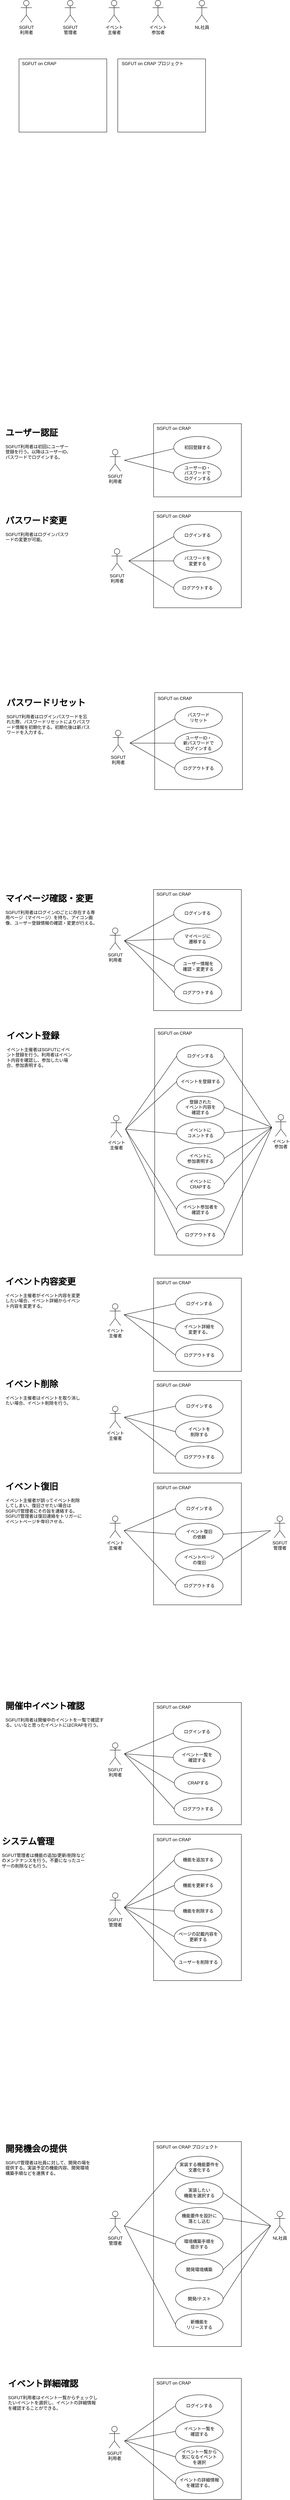 <mxfile version="16.2.2" type="github">
  <diagram id="v2qQB46jnsBQJeu8lHIV" name="Page-1">
    <mxGraphModel dx="2142" dy="3140" grid="0" gridSize="10" guides="1" tooltips="1" connect="1" arrows="1" fold="1" page="1" pageScale="1" pageWidth="827" pageHeight="1169" math="0" shadow="0">
      <root>
        <mxCell id="0" />
        <mxCell id="1" parent="0" />
        <mxCell id="WeLaR92I-kGNufDvTVf9-1" value="イベント&lt;br&gt;主催者" style="shape=umlActor;verticalLabelPosition=bottom;verticalAlign=top;html=1;outlineConnect=0;fontStyle=0" parent="1" vertex="1">
          <mxGeometry x="-517" y="755.5" width="30" height="60" as="geometry" />
        </mxCell>
        <mxCell id="WeLaR92I-kGNufDvTVf9-4" value="" style="rounded=0;whiteSpace=wrap;html=1;" parent="1" vertex="1">
          <mxGeometry x="-397" y="518" width="240" height="619" as="geometry" />
        </mxCell>
        <mxCell id="WeLaR92I-kGNufDvTVf9-5" value="SGFUT on CRAP" style="text;html=1;strokeColor=none;fillColor=none;align=center;verticalAlign=middle;whiteSpace=wrap;rounded=0;" parent="1" vertex="1">
          <mxGeometry x="-397" y="518" width="110" height="25" as="geometry" />
        </mxCell>
        <mxCell id="WeLaR92I-kGNufDvTVf9-8" value="ログインする" style="ellipse;whiteSpace=wrap;html=1;" parent="1" vertex="1">
          <mxGeometry x="-337" y="563" width="130" height="60" as="geometry" />
        </mxCell>
        <mxCell id="WeLaR92I-kGNufDvTVf9-9" value="イベントを登録する" style="ellipse;whiteSpace=wrap;html=1;" parent="1" vertex="1">
          <mxGeometry x="-337" y="633" width="130" height="60" as="geometry" />
        </mxCell>
        <mxCell id="WeLaR92I-kGNufDvTVf9-10" value="登録された&lt;br&gt;イベント内容を&lt;br&gt;確認する" style="ellipse;whiteSpace=wrap;html=1;" parent="1" vertex="1">
          <mxGeometry x="-337" y="703" width="130" height="60" as="geometry" />
        </mxCell>
        <mxCell id="WeLaR92I-kGNufDvTVf9-11" value="イベントに&lt;br&gt;コメントする" style="ellipse;whiteSpace=wrap;html=1;" parent="1" vertex="1">
          <mxGeometry x="-337" y="773" width="130" height="60" as="geometry" />
        </mxCell>
        <mxCell id="WeLaR92I-kGNufDvTVf9-12" value="イベントに&lt;br&gt;参加表明する" style="ellipse;whiteSpace=wrap;html=1;" parent="1" vertex="1">
          <mxGeometry x="-337" y="843" width="130" height="60" as="geometry" />
        </mxCell>
        <mxCell id="WeLaR92I-kGNufDvTVf9-13" value="イベントに&lt;br&gt;CRAPする" style="ellipse;whiteSpace=wrap;html=1;" parent="1" vertex="1">
          <mxGeometry x="-337" y="913" width="130" height="60" as="geometry" />
        </mxCell>
        <mxCell id="WeLaR92I-kGNufDvTVf9-16" value="" style="endArrow=none;html=1;rounded=0;entryX=0;entryY=0.5;entryDx=0;entryDy=0;" parent="1" target="WeLaR92I-kGNufDvTVf9-8" edge="1">
          <mxGeometry width="50" height="50" relative="1" as="geometry">
            <mxPoint x="-477" y="793" as="sourcePoint" />
            <mxPoint x="-326.22" y="606.3" as="targetPoint" />
          </mxGeometry>
        </mxCell>
        <mxCell id="WeLaR92I-kGNufDvTVf9-17" value="" style="endArrow=none;html=1;rounded=0;entryX=0;entryY=0.5;entryDx=0;entryDy=0;" parent="1" target="WeLaR92I-kGNufDvTVf9-9" edge="1">
          <mxGeometry width="50" height="50" relative="1" as="geometry">
            <mxPoint x="-477" y="793" as="sourcePoint" />
            <mxPoint x="-327.0" y="673" as="targetPoint" />
          </mxGeometry>
        </mxCell>
        <mxCell id="WeLaR92I-kGNufDvTVf9-18" value="" style="endArrow=none;html=1;rounded=0;entryX=1;entryY=0.5;entryDx=0;entryDy=0;" parent="1" target="WeLaR92I-kGNufDvTVf9-10" edge="1">
          <mxGeometry width="50" height="50" relative="1" as="geometry">
            <mxPoint x="-77" y="788" as="sourcePoint" />
            <mxPoint x="-327.0" y="743" as="targetPoint" />
          </mxGeometry>
        </mxCell>
        <mxCell id="WeLaR92I-kGNufDvTVf9-19" value="" style="endArrow=none;html=1;rounded=0;entryX=0.006;entryY=0.559;entryDx=0;entryDy=0;entryPerimeter=0;" parent="1" target="WeLaR92I-kGNufDvTVf9-11" edge="1">
          <mxGeometry width="50" height="50" relative="1" as="geometry">
            <mxPoint x="-477" y="793" as="sourcePoint" />
            <mxPoint x="-327.26" y="816.72" as="targetPoint" />
          </mxGeometry>
        </mxCell>
        <mxCell id="WeLaR92I-kGNufDvTVf9-23" value="SGFUT&lt;br&gt;管理者" style="shape=umlActor;verticalLabelPosition=bottom;verticalAlign=top;html=1;outlineConnect=0;fontStyle=0" parent="1" vertex="1">
          <mxGeometry x="-520" y="2880" width="30" height="60" as="geometry" />
        </mxCell>
        <mxCell id="WeLaR92I-kGNufDvTVf9-24" value="" style="rounded=0;whiteSpace=wrap;html=1;" parent="1" vertex="1">
          <mxGeometry x="-400" y="2720" width="240" height="400" as="geometry" />
        </mxCell>
        <mxCell id="WeLaR92I-kGNufDvTVf9-25" value="SGFUT on CRAP" style="text;html=1;strokeColor=none;fillColor=none;align=center;verticalAlign=middle;whiteSpace=wrap;rounded=0;" parent="1" vertex="1">
          <mxGeometry x="-400" y="2720" width="110" height="30" as="geometry" />
        </mxCell>
        <mxCell id="WeLaR92I-kGNufDvTVf9-26" value="機能を追加する" style="ellipse;whiteSpace=wrap;html=1;" parent="1" vertex="1">
          <mxGeometry x="-343.5" y="2760" width="130" height="60" as="geometry" />
        </mxCell>
        <mxCell id="WeLaR92I-kGNufDvTVf9-27" value="機能を更新する" style="ellipse;whiteSpace=wrap;html=1;" parent="1" vertex="1">
          <mxGeometry x="-343.5" y="2830" width="130" height="60" as="geometry" />
        </mxCell>
        <mxCell id="WeLaR92I-kGNufDvTVf9-28" value="機能を削除する" style="ellipse;whiteSpace=wrap;html=1;" parent="1" vertex="1">
          <mxGeometry x="-343.5" y="2900" width="130" height="60" as="geometry" />
        </mxCell>
        <mxCell id="WeLaR92I-kGNufDvTVf9-29" value="ページの記載内容を&lt;br&gt;更新する" style="ellipse;whiteSpace=wrap;html=1;" parent="1" vertex="1">
          <mxGeometry x="-343.5" y="2970" width="130" height="60" as="geometry" />
        </mxCell>
        <mxCell id="WeLaR92I-kGNufDvTVf9-30" value="ユーザーを削除する" style="ellipse;whiteSpace=wrap;html=1;" parent="1" vertex="1">
          <mxGeometry x="-343.5" y="3040" width="130" height="60" as="geometry" />
        </mxCell>
        <mxCell id="WeLaR92I-kGNufDvTVf9-31" value="" style="endArrow=none;html=1;rounded=0;entryX=0;entryY=0.5;entryDx=0;entryDy=0;" parent="1" target="WeLaR92I-kGNufDvTVf9-26" edge="1">
          <mxGeometry width="50" height="50" relative="1" as="geometry">
            <mxPoint x="-480" y="2920" as="sourcePoint" />
            <mxPoint x="-340" y="2794.57" as="targetPoint" />
          </mxGeometry>
        </mxCell>
        <mxCell id="WeLaR92I-kGNufDvTVf9-32" value="" style="endArrow=none;html=1;rounded=0;entryX=0;entryY=0.5;entryDx=0;entryDy=0;" parent="1" target="WeLaR92I-kGNufDvTVf9-27" edge="1">
          <mxGeometry width="50" height="50" relative="1" as="geometry">
            <mxPoint x="-480" y="2920" as="sourcePoint" />
            <mxPoint x="-330.0" y="2800" as="targetPoint" />
          </mxGeometry>
        </mxCell>
        <mxCell id="WeLaR92I-kGNufDvTVf9-33" value="" style="endArrow=none;html=1;rounded=0;entryX=0;entryY=0.5;entryDx=0;entryDy=0;" parent="1" target="WeLaR92I-kGNufDvTVf9-28" edge="1">
          <mxGeometry width="50" height="50" relative="1" as="geometry">
            <mxPoint x="-480" y="2920" as="sourcePoint" />
            <mxPoint x="-330.0" y="2870" as="targetPoint" />
          </mxGeometry>
        </mxCell>
        <mxCell id="WeLaR92I-kGNufDvTVf9-34" value="" style="endArrow=none;html=1;rounded=0;entryX=0;entryY=0.5;entryDx=0;entryDy=0;" parent="1" target="WeLaR92I-kGNufDvTVf9-29" edge="1">
          <mxGeometry width="50" height="50" relative="1" as="geometry">
            <mxPoint x="-480" y="2920" as="sourcePoint" />
            <mxPoint x="-330.0" y="2940" as="targetPoint" />
          </mxGeometry>
        </mxCell>
        <mxCell id="WeLaR92I-kGNufDvTVf9-35" value="" style="endArrow=none;html=1;rounded=0;entryX=0;entryY=0.5;entryDx=0;entryDy=0;" parent="1" target="WeLaR92I-kGNufDvTVf9-30" edge="1">
          <mxGeometry width="50" height="50" relative="1" as="geometry">
            <mxPoint x="-480" y="2920" as="sourcePoint" />
            <mxPoint x="-330.0" y="3010" as="targetPoint" />
          </mxGeometry>
        </mxCell>
        <mxCell id="WeLaR92I-kGNufDvTVf9-37" value="&lt;h1&gt;イベント登録&lt;/h1&gt;&lt;p&gt;イベント主催者はSGFUTにイベント登録を行う。利用者はイベント内容を確認し、参加したい場合、参加表明する。&lt;/p&gt;" style="text;html=1;strokeColor=none;fillColor=none;spacing=5;spacingTop=-20;whiteSpace=wrap;overflow=hidden;rounded=0;" parent="1" vertex="1">
          <mxGeometry x="-807" y="518" width="190" height="120" as="geometry" />
        </mxCell>
        <mxCell id="WeLaR92I-kGNufDvTVf9-41" value="&lt;h1&gt;システム管理&lt;/h1&gt;&lt;p&gt;SGFUT管理者は機能の追加/更新/削除などのメンテナンスを行う。不要になったユーザーの削除なども行う。&lt;/p&gt;" style="text;html=1;strokeColor=none;fillColor=none;spacing=5;spacingTop=-20;whiteSpace=wrap;overflow=hidden;rounded=0;" parent="1" vertex="1">
          <mxGeometry x="-820" y="2720" width="240" height="120" as="geometry" />
        </mxCell>
        <mxCell id="WeLaR92I-kGNufDvTVf9-42" value="&lt;h1&gt;開発機会の提供&lt;/h1&gt;&lt;p&gt;SGFUT管理者は社員に対して、開発の場を提供する。実装予定の機能内容、開発環境構築手順などを連携する。&lt;/p&gt;" style="text;html=1;strokeColor=none;fillColor=none;spacing=5;spacingTop=-20;whiteSpace=wrap;overflow=hidden;rounded=0;" parent="1" vertex="1">
          <mxGeometry x="-810" y="3560" width="240" height="120" as="geometry" />
        </mxCell>
        <mxCell id="WeLaR92I-kGNufDvTVf9-60" value="&lt;h1&gt;イベント内容変更&lt;/h1&gt;&lt;p&gt;イベント主催者がイベント内容を変更したい場合、イベント詳細からイベント内容を変更する。&lt;/p&gt;" style="text;html=1;strokeColor=none;fillColor=none;spacing=5;spacingTop=-20;whiteSpace=wrap;overflow=hidden;rounded=0;" parent="1" vertex="1">
          <mxGeometry x="-810" y="1190" width="220" height="120" as="geometry" />
        </mxCell>
        <mxCell id="WeLaR92I-kGNufDvTVf9-61" value="&lt;h1&gt;パスワード変更&lt;/h1&gt;&lt;p&gt;SGFUT利用者はログインパスワードの変更が可能。&lt;/p&gt;" style="text;html=1;strokeColor=none;fillColor=none;spacing=5;spacingTop=-20;whiteSpace=wrap;overflow=hidden;rounded=0;" parent="1" vertex="1">
          <mxGeometry x="-810" y="-890" width="190" height="120" as="geometry" />
        </mxCell>
        <mxCell id="WeLaR92I-kGNufDvTVf9-106" value="イベント&lt;br&gt;参加者" style="shape=umlActor;verticalLabelPosition=bottom;verticalAlign=top;html=1;outlineConnect=0;fontStyle=0" parent="1" vertex="1">
          <mxGeometry x="-67" y="753" width="30" height="60" as="geometry" />
        </mxCell>
        <mxCell id="WeLaR92I-kGNufDvTVf9-107" value="" style="endArrow=none;html=1;rounded=0;entryX=1;entryY=0.5;entryDx=0;entryDy=0;" parent="1" target="WeLaR92I-kGNufDvTVf9-11" edge="1">
          <mxGeometry width="50" height="50" relative="1" as="geometry">
            <mxPoint x="-77" y="788" as="sourcePoint" />
            <mxPoint x="-197.0" y="743" as="targetPoint" />
          </mxGeometry>
        </mxCell>
        <mxCell id="WeLaR92I-kGNufDvTVf9-108" value="" style="endArrow=none;html=1;rounded=0;entryX=1;entryY=0.5;entryDx=0;entryDy=0;" parent="1" target="WeLaR92I-kGNufDvTVf9-12" edge="1">
          <mxGeometry width="50" height="50" relative="1" as="geometry">
            <mxPoint x="-77" y="788" as="sourcePoint" />
            <mxPoint x="-197.0" y="883" as="targetPoint" />
          </mxGeometry>
        </mxCell>
        <mxCell id="WeLaR92I-kGNufDvTVf9-109" value="" style="endArrow=none;html=1;rounded=0;entryX=1;entryY=0.5;entryDx=0;entryDy=0;" parent="1" target="WeLaR92I-kGNufDvTVf9-13" edge="1">
          <mxGeometry width="50" height="50" relative="1" as="geometry">
            <mxPoint x="-77" y="788" as="sourcePoint" />
            <mxPoint x="-197.0" y="953" as="targetPoint" />
          </mxGeometry>
        </mxCell>
        <mxCell id="WeLaR92I-kGNufDvTVf9-110" value="" style="endArrow=none;html=1;rounded=0;entryX=1;entryY=0.5;entryDx=0;entryDy=0;" parent="1" target="WeLaR92I-kGNufDvTVf9-8" edge="1">
          <mxGeometry width="50" height="50" relative="1" as="geometry">
            <mxPoint x="-77" y="788" as="sourcePoint" />
            <mxPoint x="-197.0" y="743" as="targetPoint" />
          </mxGeometry>
        </mxCell>
        <mxCell id="WeLaR92I-kGNufDvTVf9-111" value="イベント参加者を&lt;br&gt;確認する" style="ellipse;whiteSpace=wrap;html=1;" parent="1" vertex="1">
          <mxGeometry x="-337" y="983" width="130" height="60" as="geometry" />
        </mxCell>
        <mxCell id="WeLaR92I-kGNufDvTVf9-112" value="" style="endArrow=none;html=1;rounded=0;entryX=0;entryY=0.5;entryDx=0;entryDy=0;" parent="1" target="WeLaR92I-kGNufDvTVf9-111" edge="1">
          <mxGeometry width="50" height="50" relative="1" as="geometry">
            <mxPoint x="-477" y="793" as="sourcePoint" />
            <mxPoint x="-326.22" y="816.54" as="targetPoint" />
          </mxGeometry>
        </mxCell>
        <mxCell id="WeLaR92I-kGNufDvTVf9-114" value="イベント&lt;br&gt;主催者" style="shape=umlActor;verticalLabelPosition=bottom;verticalAlign=top;html=1;outlineConnect=0;fontStyle=0" parent="1" vertex="1">
          <mxGeometry x="-520" y="1270" width="30" height="60" as="geometry" />
        </mxCell>
        <mxCell id="WeLaR92I-kGNufDvTVf9-115" value="" style="rounded=0;whiteSpace=wrap;html=1;" parent="1" vertex="1">
          <mxGeometry x="-400" y="1200" width="240" height="255" as="geometry" />
        </mxCell>
        <mxCell id="WeLaR92I-kGNufDvTVf9-116" value="SGFUT on CRAP" style="text;html=1;strokeColor=none;fillColor=none;align=center;verticalAlign=middle;whiteSpace=wrap;rounded=0;" parent="1" vertex="1">
          <mxGeometry x="-400" y="1200" width="110" height="25" as="geometry" />
        </mxCell>
        <mxCell id="WeLaR92I-kGNufDvTVf9-117" value="ログインする" style="ellipse;whiteSpace=wrap;html=1;" parent="1" vertex="1">
          <mxGeometry x="-340" y="1240" width="130" height="60" as="geometry" />
        </mxCell>
        <mxCell id="WeLaR92I-kGNufDvTVf9-118" value="イベント詳細を&lt;br&gt;変更する。" style="ellipse;whiteSpace=wrap;html=1;" parent="1" vertex="1">
          <mxGeometry x="-340" y="1310" width="130" height="60" as="geometry" />
        </mxCell>
        <mxCell id="WeLaR92I-kGNufDvTVf9-123" value="" style="endArrow=none;html=1;rounded=0;entryX=0;entryY=0.5;entryDx=0;entryDy=0;" parent="1" target="WeLaR92I-kGNufDvTVf9-117" edge="1">
          <mxGeometry width="50" height="50" relative="1" as="geometry">
            <mxPoint x="-480" y="1300" as="sourcePoint" />
            <mxPoint x="-334.22" y="1113.3" as="targetPoint" />
          </mxGeometry>
        </mxCell>
        <mxCell id="WeLaR92I-kGNufDvTVf9-124" value="" style="endArrow=none;html=1;rounded=0;entryX=0;entryY=0.5;entryDx=0;entryDy=0;" parent="1" target="WeLaR92I-kGNufDvTVf9-118" edge="1">
          <mxGeometry width="50" height="50" relative="1" as="geometry">
            <mxPoint x="-480" y="1300" as="sourcePoint" />
            <mxPoint x="-335.0" y="1180" as="targetPoint" />
          </mxGeometry>
        </mxCell>
        <mxCell id="WeLaR92I-kGNufDvTVf9-135" value="SGFUT&lt;br&gt;利用者" style="shape=umlActor;verticalLabelPosition=bottom;verticalAlign=top;html=1;outlineConnect=0;fontStyle=0" parent="1" vertex="1">
          <mxGeometry x="-515" y="-793.5" width="30" height="60" as="geometry" />
        </mxCell>
        <mxCell id="WeLaR92I-kGNufDvTVf9-136" value="" style="rounded=0;whiteSpace=wrap;html=1;" parent="1" vertex="1">
          <mxGeometry x="-400" y="-895" width="240" height="263" as="geometry" />
        </mxCell>
        <mxCell id="WeLaR92I-kGNufDvTVf9-137" value="SGFUT on CRAP" style="text;html=1;strokeColor=none;fillColor=none;align=center;verticalAlign=middle;whiteSpace=wrap;rounded=0;" parent="1" vertex="1">
          <mxGeometry x="-400" y="-895" width="110" height="25" as="geometry" />
        </mxCell>
        <mxCell id="WeLaR92I-kGNufDvTVf9-138" value="ログインする" style="ellipse;whiteSpace=wrap;html=1;" parent="1" vertex="1">
          <mxGeometry x="-345" y="-860" width="130" height="60" as="geometry" />
        </mxCell>
        <mxCell id="WeLaR92I-kGNufDvTVf9-139" value="パスワードを&lt;br&gt;変更する" style="ellipse;whiteSpace=wrap;html=1;" parent="1" vertex="1">
          <mxGeometry x="-345" y="-790" width="130" height="60" as="geometry" />
        </mxCell>
        <mxCell id="WeLaR92I-kGNufDvTVf9-145" value="" style="endArrow=none;html=1;rounded=0;entryX=0.006;entryY=0.555;entryDx=0;entryDy=0;entryPerimeter=0;" parent="1" target="WeLaR92I-kGNufDvTVf9-138" edge="1">
          <mxGeometry width="50" height="50" relative="1" as="geometry">
            <mxPoint x="-468" y="-760" as="sourcePoint" />
            <mxPoint x="-360" y="-955" as="targetPoint" />
          </mxGeometry>
        </mxCell>
        <mxCell id="WeLaR92I-kGNufDvTVf9-146" value="" style="endArrow=none;html=1;rounded=0;entryX=0;entryY=0.5;entryDx=0;entryDy=0;" parent="1" target="WeLaR92I-kGNufDvTVf9-139" edge="1">
          <mxGeometry width="50" height="50" relative="1" as="geometry">
            <mxPoint x="-468" y="-760" as="sourcePoint" />
            <mxPoint x="-319.22" y="-981.7" as="targetPoint" />
          </mxGeometry>
        </mxCell>
        <mxCell id="WeLaR92I-kGNufDvTVf9-154" value="&lt;h1&gt;開催中イベント確認&lt;/h1&gt;&lt;p&gt;SGFUT利用者は開催中のイベントを一覧で確認する。いいなと思ったイベントにはCRAPを行う。&lt;/p&gt;" style="text;html=1;strokeColor=none;fillColor=none;spacing=5;spacingTop=-20;whiteSpace=wrap;overflow=hidden;rounded=0;" parent="1" vertex="1">
          <mxGeometry x="-810" y="2350" width="290" height="120" as="geometry" />
        </mxCell>
        <mxCell id="WeLaR92I-kGNufDvTVf9-155" value="SGFUT&lt;br&gt;利用者" style="shape=umlActor;verticalLabelPosition=bottom;verticalAlign=top;html=1;outlineConnect=0;fontStyle=0" parent="1" vertex="1">
          <mxGeometry x="-520" y="2470" width="30" height="60" as="geometry" />
        </mxCell>
        <mxCell id="WeLaR92I-kGNufDvTVf9-156" value="" style="rounded=0;whiteSpace=wrap;html=1;" parent="1" vertex="1">
          <mxGeometry x="-400" y="2360" width="240" height="334" as="geometry" />
        </mxCell>
        <mxCell id="WeLaR92I-kGNufDvTVf9-157" value="SGFUT on CRAP" style="text;html=1;strokeColor=none;fillColor=none;align=center;verticalAlign=middle;whiteSpace=wrap;rounded=0;" parent="1" vertex="1">
          <mxGeometry x="-400" y="2360" width="110" height="25" as="geometry" />
        </mxCell>
        <mxCell id="WeLaR92I-kGNufDvTVf9-158" value="ログインする" style="ellipse;whiteSpace=wrap;html=1;" parent="1" vertex="1">
          <mxGeometry x="-346.5" y="2410" width="130" height="60" as="geometry" />
        </mxCell>
        <mxCell id="WeLaR92I-kGNufDvTVf9-159" value="イベント一覧を&lt;br&gt;確認する" style="ellipse;whiteSpace=wrap;html=1;" parent="1" vertex="1">
          <mxGeometry x="-346.5" y="2480" width="130" height="60" as="geometry" />
        </mxCell>
        <mxCell id="WeLaR92I-kGNufDvTVf9-160" value="" style="endArrow=none;html=1;rounded=0;entryX=0.006;entryY=0.555;entryDx=0;entryDy=0;entryPerimeter=0;" parent="1" target="WeLaR92I-kGNufDvTVf9-158" edge="1">
          <mxGeometry width="50" height="50" relative="1" as="geometry">
            <mxPoint x="-480" y="2500" as="sourcePoint" />
            <mxPoint x="-360" y="2300" as="targetPoint" />
          </mxGeometry>
        </mxCell>
        <mxCell id="WeLaR92I-kGNufDvTVf9-161" value="" style="endArrow=none;html=1;rounded=0;entryX=0;entryY=0.5;entryDx=0;entryDy=0;" parent="1" target="WeLaR92I-kGNufDvTVf9-159" edge="1">
          <mxGeometry width="50" height="50" relative="1" as="geometry">
            <mxPoint x="-480" y="2500" as="sourcePoint" />
            <mxPoint x="-319.22" y="2273.3" as="targetPoint" />
          </mxGeometry>
        </mxCell>
        <mxCell id="WeLaR92I-kGNufDvTVf9-162" value="CRAPする" style="ellipse;whiteSpace=wrap;html=1;" parent="1" vertex="1">
          <mxGeometry x="-343.5" y="2550" width="130" height="60" as="geometry" />
        </mxCell>
        <mxCell id="WeLaR92I-kGNufDvTVf9-163" value="" style="endArrow=none;html=1;rounded=0;entryX=0;entryY=0.5;entryDx=0;entryDy=0;" parent="1" target="WeLaR92I-kGNufDvTVf9-162" edge="1">
          <mxGeometry width="50" height="50" relative="1" as="geometry">
            <mxPoint x="-480" y="2500" as="sourcePoint" />
            <mxPoint x="-316.22" y="2343.3" as="targetPoint" />
          </mxGeometry>
        </mxCell>
        <mxCell id="WeLaR92I-kGNufDvTVf9-164" value="SGFUT&lt;br&gt;管理者" style="shape=umlActor;verticalLabelPosition=bottom;verticalAlign=top;html=1;outlineConnect=0;fontStyle=0" parent="1" vertex="1">
          <mxGeometry x="-520" y="3750" width="30" height="60" as="geometry" />
        </mxCell>
        <mxCell id="WeLaR92I-kGNufDvTVf9-165" value="" style="rounded=0;whiteSpace=wrap;html=1;" parent="1" vertex="1">
          <mxGeometry x="-400" y="3560" width="240" height="560" as="geometry" />
        </mxCell>
        <mxCell id="WeLaR92I-kGNufDvTVf9-166" value="SGFUT on CRAP プロジェクト" style="text;html=1;strokeColor=none;fillColor=none;align=center;verticalAlign=middle;whiteSpace=wrap;rounded=0;" parent="1" vertex="1">
          <mxGeometry x="-445" y="3560" width="274" height="30" as="geometry" />
        </mxCell>
        <mxCell id="WeLaR92I-kGNufDvTVf9-167" value="実装する機能要件を&lt;br&gt;文書化する" style="ellipse;whiteSpace=wrap;html=1;" parent="1" vertex="1">
          <mxGeometry x="-340" y="3600" width="130" height="60" as="geometry" />
        </mxCell>
        <mxCell id="WeLaR92I-kGNufDvTVf9-168" value="機能要件を設計に&lt;br&gt;落とし込む" style="ellipse;whiteSpace=wrap;html=1;" parent="1" vertex="1">
          <mxGeometry x="-340" y="3740" width="130" height="60" as="geometry" />
        </mxCell>
        <mxCell id="WeLaR92I-kGNufDvTVf9-169" value="環境構築手順を&lt;br&gt;提示する" style="ellipse;whiteSpace=wrap;html=1;" parent="1" vertex="1">
          <mxGeometry x="-340" y="3810" width="130" height="60" as="geometry" />
        </mxCell>
        <mxCell id="WeLaR92I-kGNufDvTVf9-170" value="開発/テスト" style="ellipse;whiteSpace=wrap;html=1;" parent="1" vertex="1">
          <mxGeometry x="-340" y="3960" width="130" height="60" as="geometry" />
        </mxCell>
        <mxCell id="WeLaR92I-kGNufDvTVf9-171" value="新機能を&lt;br&gt;リリースする" style="ellipse;whiteSpace=wrap;html=1;" parent="1" vertex="1">
          <mxGeometry x="-340" y="4030" width="130" height="60" as="geometry" />
        </mxCell>
        <mxCell id="WeLaR92I-kGNufDvTVf9-172" value="" style="endArrow=none;html=1;rounded=0;entryX=0;entryY=0.5;entryDx=0;entryDy=0;" parent="1" target="WeLaR92I-kGNufDvTVf9-167" edge="1">
          <mxGeometry width="50" height="50" relative="1" as="geometry">
            <mxPoint x="-480" y="3790" as="sourcePoint" />
            <mxPoint x="-345" y="3634.57" as="targetPoint" />
          </mxGeometry>
        </mxCell>
        <mxCell id="WeLaR92I-kGNufDvTVf9-174" value="" style="endArrow=none;html=1;rounded=0;entryX=0;entryY=0.5;entryDx=0;entryDy=0;" parent="1" target="WeLaR92I-kGNufDvTVf9-169" edge="1">
          <mxGeometry width="50" height="50" relative="1" as="geometry">
            <mxPoint x="-480" y="3790" as="sourcePoint" />
            <mxPoint x="-335.0" y="3710" as="targetPoint" />
          </mxGeometry>
        </mxCell>
        <mxCell id="WeLaR92I-kGNufDvTVf9-176" value="" style="endArrow=none;html=1;rounded=0;entryX=0;entryY=0.5;entryDx=0;entryDy=0;" parent="1" target="WeLaR92I-kGNufDvTVf9-171" edge="1">
          <mxGeometry width="50" height="50" relative="1" as="geometry">
            <mxPoint x="-480" y="3790" as="sourcePoint" />
            <mxPoint x="-335.0" y="3850" as="targetPoint" />
          </mxGeometry>
        </mxCell>
        <mxCell id="WeLaR92I-kGNufDvTVf9-178" value="" style="endArrow=none;html=1;rounded=0;exitX=1;exitY=0.5;exitDx=0;exitDy=0;" parent="1" source="WeLaR92I-kGNufDvTVf9-179" edge="1">
          <mxGeometry width="50" height="50" relative="1" as="geometry">
            <mxPoint x="-485" y="3760" as="sourcePoint" />
            <mxPoint x="-80" y="3790" as="targetPoint" />
          </mxGeometry>
        </mxCell>
        <mxCell id="WeLaR92I-kGNufDvTVf9-179" value="開発環境構築" style="ellipse;whiteSpace=wrap;html=1;" parent="1" vertex="1">
          <mxGeometry x="-340" y="3880" width="130" height="60" as="geometry" />
        </mxCell>
        <mxCell id="WeLaR92I-kGNufDvTVf9-180" value="実装したい&lt;br&gt;機能を選択する" style="ellipse;whiteSpace=wrap;html=1;" parent="1" vertex="1">
          <mxGeometry x="-340" y="3670" width="130" height="60" as="geometry" />
        </mxCell>
        <mxCell id="WeLaR92I-kGNufDvTVf9-181" value="" style="endArrow=none;html=1;rounded=0;exitX=1;exitY=0.5;exitDx=0;exitDy=0;" parent="1" source="WeLaR92I-kGNufDvTVf9-180" edge="1">
          <mxGeometry width="50" height="50" relative="1" as="geometry">
            <mxPoint x="-205" y="3980" as="sourcePoint" />
            <mxPoint x="-80" y="3790" as="targetPoint" />
          </mxGeometry>
        </mxCell>
        <mxCell id="WeLaR92I-kGNufDvTVf9-182" value="" style="endArrow=none;html=1;rounded=0;exitX=1;exitY=0.5;exitDx=0;exitDy=0;" parent="1" source="WeLaR92I-kGNufDvTVf9-168" edge="1">
          <mxGeometry width="50" height="50" relative="1" as="geometry">
            <mxPoint x="-205" y="3920" as="sourcePoint" />
            <mxPoint x="-80" y="3790" as="targetPoint" />
          </mxGeometry>
        </mxCell>
        <mxCell id="WeLaR92I-kGNufDvTVf9-177" value="NL社員" style="shape=umlActor;verticalLabelPosition=bottom;verticalAlign=top;html=1;outlineConnect=0;fontStyle=0" parent="1" vertex="1">
          <mxGeometry x="-70" y="3750" width="30" height="60" as="geometry" />
        </mxCell>
        <mxCell id="A33HGGwkOWzx7C4AMWZ3-1" value="" style="endArrow=none;html=1;rounded=0;exitX=1;exitY=0.5;exitDx=0;exitDy=0;" parent="1" source="WeLaR92I-kGNufDvTVf9-170" edge="1">
          <mxGeometry width="50" height="50" relative="1" as="geometry">
            <mxPoint x="-215" y="3990" as="sourcePoint" />
            <mxPoint x="-80" y="3790" as="targetPoint" />
          </mxGeometry>
        </mxCell>
        <mxCell id="A33HGGwkOWzx7C4AMWZ3-2" value="" style="rounded=0;whiteSpace=wrap;html=1;" parent="1" vertex="1">
          <mxGeometry x="-768" y="-2132" width="240" height="200" as="geometry" />
        </mxCell>
        <mxCell id="A33HGGwkOWzx7C4AMWZ3-3" value="SGFUT on CRAP" style="text;html=1;strokeColor=none;fillColor=none;align=center;verticalAlign=middle;whiteSpace=wrap;rounded=0;" parent="1" vertex="1">
          <mxGeometry x="-768" y="-2132" width="110" height="25" as="geometry" />
        </mxCell>
        <mxCell id="A33HGGwkOWzx7C4AMWZ3-4" value="SGFUT&lt;br&gt;利用者" style="shape=umlActor;verticalLabelPosition=bottom;verticalAlign=top;html=1;outlineConnect=0;fontStyle=0" parent="1" vertex="1">
          <mxGeometry x="-763" y="-2292" width="30" height="60" as="geometry" />
        </mxCell>
        <mxCell id="A33HGGwkOWzx7C4AMWZ3-5" value="イベント&lt;br&gt;主催者" style="shape=umlActor;verticalLabelPosition=bottom;verticalAlign=top;html=1;outlineConnect=0;fontStyle=0" parent="1" vertex="1">
          <mxGeometry x="-523" y="-2292" width="30" height="60" as="geometry" />
        </mxCell>
        <mxCell id="A33HGGwkOWzx7C4AMWZ3-6" value="イベント&lt;br&gt;参加者" style="shape=umlActor;verticalLabelPosition=bottom;verticalAlign=top;html=1;outlineConnect=0;fontStyle=0" parent="1" vertex="1">
          <mxGeometry x="-403" y="-2292" width="30" height="60" as="geometry" />
        </mxCell>
        <mxCell id="A33HGGwkOWzx7C4AMWZ3-7" value="SGFUT&lt;br&gt;管理者" style="shape=umlActor;verticalLabelPosition=bottom;verticalAlign=top;html=1;outlineConnect=0;fontStyle=0" parent="1" vertex="1">
          <mxGeometry x="-643" y="-2292" width="30" height="60" as="geometry" />
        </mxCell>
        <mxCell id="A33HGGwkOWzx7C4AMWZ3-8" value="NL社員" style="shape=umlActor;verticalLabelPosition=bottom;verticalAlign=top;html=1;outlineConnect=0;fontStyle=0" parent="1" vertex="1">
          <mxGeometry x="-283" y="-2292" width="30" height="60" as="geometry" />
        </mxCell>
        <mxCell id="A33HGGwkOWzx7C4AMWZ3-12" value="&lt;h1&gt;イベント削除&lt;/h1&gt;&lt;p&gt;イベント主催者はイベントを取り消したい場合、イベント削除を行う。&lt;/p&gt;" style="text;html=1;strokeColor=none;fillColor=none;spacing=5;spacingTop=-20;whiteSpace=wrap;overflow=hidden;rounded=0;" parent="1" vertex="1">
          <mxGeometry x="-810" y="1470" width="220" height="120" as="geometry" />
        </mxCell>
        <mxCell id="A33HGGwkOWzx7C4AMWZ3-13" value="イベント&lt;br&gt;主催者" style="shape=umlActor;verticalLabelPosition=bottom;verticalAlign=top;html=1;outlineConnect=0;fontStyle=0" parent="1" vertex="1">
          <mxGeometry x="-520" y="1550" width="30" height="60" as="geometry" />
        </mxCell>
        <mxCell id="A33HGGwkOWzx7C4AMWZ3-14" value="" style="rounded=0;whiteSpace=wrap;html=1;" parent="1" vertex="1">
          <mxGeometry x="-400" y="1480" width="240" height="253" as="geometry" />
        </mxCell>
        <mxCell id="A33HGGwkOWzx7C4AMWZ3-15" value="SGFUT on CRAP" style="text;html=1;strokeColor=none;fillColor=none;align=center;verticalAlign=middle;whiteSpace=wrap;rounded=0;" parent="1" vertex="1">
          <mxGeometry x="-400" y="1480" width="110" height="25" as="geometry" />
        </mxCell>
        <mxCell id="A33HGGwkOWzx7C4AMWZ3-16" value="ログインする" style="ellipse;whiteSpace=wrap;html=1;" parent="1" vertex="1">
          <mxGeometry x="-340" y="1520" width="130" height="60" as="geometry" />
        </mxCell>
        <mxCell id="A33HGGwkOWzx7C4AMWZ3-17" value="イベントを&lt;br&gt;削除する" style="ellipse;whiteSpace=wrap;html=1;" parent="1" vertex="1">
          <mxGeometry x="-340" y="1590" width="130" height="60" as="geometry" />
        </mxCell>
        <mxCell id="A33HGGwkOWzx7C4AMWZ3-18" value="" style="endArrow=none;html=1;rounded=0;entryX=0;entryY=0.5;entryDx=0;entryDy=0;" parent="1" target="A33HGGwkOWzx7C4AMWZ3-16" edge="1">
          <mxGeometry width="50" height="50" relative="1" as="geometry">
            <mxPoint x="-480.0" y="1580" as="sourcePoint" />
            <mxPoint x="-334.22" y="1393.3" as="targetPoint" />
          </mxGeometry>
        </mxCell>
        <mxCell id="A33HGGwkOWzx7C4AMWZ3-19" value="" style="endArrow=none;html=1;rounded=0;entryX=0;entryY=0.5;entryDx=0;entryDy=0;" parent="1" target="A33HGGwkOWzx7C4AMWZ3-17" edge="1">
          <mxGeometry width="50" height="50" relative="1" as="geometry">
            <mxPoint x="-480.0" y="1580" as="sourcePoint" />
            <mxPoint x="-335.0" y="1460" as="targetPoint" />
          </mxGeometry>
        </mxCell>
        <mxCell id="A33HGGwkOWzx7C4AMWZ3-20" value="&lt;h1&gt;イベント復旧&lt;/h1&gt;&lt;p&gt;イベント主催者が誤ってイベント削除してしまい、復旧させたい場合はSGFUT管理者にその旨を連絡する。SGFUT管理者は復旧連絡をトリガーにイベントページを復旧させる。&lt;/p&gt;" style="text;html=1;strokeColor=none;fillColor=none;spacing=5;spacingTop=-20;whiteSpace=wrap;overflow=hidden;rounded=0;" parent="1" vertex="1">
          <mxGeometry x="-810" y="1750" width="220" height="120" as="geometry" />
        </mxCell>
        <mxCell id="A33HGGwkOWzx7C4AMWZ3-21" value="イベント&lt;br&gt;主催者" style="shape=umlActor;verticalLabelPosition=bottom;verticalAlign=top;html=1;outlineConnect=0;fontStyle=0" parent="1" vertex="1">
          <mxGeometry x="-520" y="1850" width="30" height="60" as="geometry" />
        </mxCell>
        <mxCell id="A33HGGwkOWzx7C4AMWZ3-22" value="" style="rounded=0;whiteSpace=wrap;html=1;" parent="1" vertex="1">
          <mxGeometry x="-400" y="1760" width="240" height="333" as="geometry" />
        </mxCell>
        <mxCell id="A33HGGwkOWzx7C4AMWZ3-23" value="SGFUT on CRAP" style="text;html=1;strokeColor=none;fillColor=none;align=center;verticalAlign=middle;whiteSpace=wrap;rounded=0;" parent="1" vertex="1">
          <mxGeometry x="-400" y="1760" width="110" height="25" as="geometry" />
        </mxCell>
        <mxCell id="A33HGGwkOWzx7C4AMWZ3-24" value="ログインする" style="ellipse;whiteSpace=wrap;html=1;" parent="1" vertex="1">
          <mxGeometry x="-340" y="1800" width="130" height="60" as="geometry" />
        </mxCell>
        <mxCell id="A33HGGwkOWzx7C4AMWZ3-25" value="イベント復旧&lt;br&gt;の依頼" style="ellipse;whiteSpace=wrap;html=1;" parent="1" vertex="1">
          <mxGeometry x="-340" y="1870" width="130" height="60" as="geometry" />
        </mxCell>
        <mxCell id="A33HGGwkOWzx7C4AMWZ3-26" value="" style="endArrow=none;html=1;rounded=0;entryX=0;entryY=0.5;entryDx=0;entryDy=0;" parent="1" target="A33HGGwkOWzx7C4AMWZ3-24" edge="1">
          <mxGeometry width="50" height="50" relative="1" as="geometry">
            <mxPoint x="-480" y="1890" as="sourcePoint" />
            <mxPoint x="-334.22" y="1673.3" as="targetPoint" />
          </mxGeometry>
        </mxCell>
        <mxCell id="A33HGGwkOWzx7C4AMWZ3-27" value="" style="endArrow=none;html=1;rounded=0;entryX=0;entryY=0.5;entryDx=0;entryDy=0;" parent="1" target="A33HGGwkOWzx7C4AMWZ3-25" edge="1">
          <mxGeometry width="50" height="50" relative="1" as="geometry">
            <mxPoint x="-480" y="1890" as="sourcePoint" />
            <mxPoint x="-335.0" y="1740" as="targetPoint" />
          </mxGeometry>
        </mxCell>
        <mxCell id="A33HGGwkOWzx7C4AMWZ3-28" value="SGFUT&lt;br&gt;管理者" style="shape=umlActor;verticalLabelPosition=bottom;verticalAlign=top;html=1;outlineConnect=0;fontStyle=0" parent="1" vertex="1">
          <mxGeometry x="-70" y="1850" width="30" height="60" as="geometry" />
        </mxCell>
        <mxCell id="A33HGGwkOWzx7C4AMWZ3-29" value="イベントページ&lt;br&gt;の復旧" style="ellipse;whiteSpace=wrap;html=1;" parent="1" vertex="1">
          <mxGeometry x="-340" y="1940" width="130" height="60" as="geometry" />
        </mxCell>
        <mxCell id="A33HGGwkOWzx7C4AMWZ3-30" value="" style="endArrow=none;html=1;rounded=0;entryX=1;entryY=0.5;entryDx=0;entryDy=0;" parent="1" target="A33HGGwkOWzx7C4AMWZ3-29" edge="1">
          <mxGeometry width="50" height="50" relative="1" as="geometry">
            <mxPoint x="-80" y="1890" as="sourcePoint" />
            <mxPoint x="-330.0" y="1840.0" as="targetPoint" />
          </mxGeometry>
        </mxCell>
        <mxCell id="A33HGGwkOWzx7C4AMWZ3-31" value="" style="endArrow=none;html=1;rounded=0;entryX=1;entryY=0.5;entryDx=0;entryDy=0;" parent="1" target="A33HGGwkOWzx7C4AMWZ3-25" edge="1">
          <mxGeometry width="50" height="50" relative="1" as="geometry">
            <mxPoint x="-80" y="1890" as="sourcePoint" />
            <mxPoint x="-200.0" y="1980.0" as="targetPoint" />
          </mxGeometry>
        </mxCell>
        <mxCell id="A33HGGwkOWzx7C4AMWZ3-32" value="&lt;h1&gt;パスワードリセット&lt;/h1&gt;&lt;p&gt;SGFUT利用者はログインパスワードを忘れた際、パスワードリセットによりパスワード情報を初期化する。初期化後は新パスワードを入力する。&lt;/p&gt;" style="text;html=1;strokeColor=none;fillColor=none;spacing=5;spacingTop=-20;whiteSpace=wrap;overflow=hidden;rounded=0;" parent="1" vertex="1">
          <mxGeometry x="-807" y="-392" width="240" height="120" as="geometry" />
        </mxCell>
        <mxCell id="A33HGGwkOWzx7C4AMWZ3-33" value="SGFUT&lt;br&gt;利用者" style="shape=umlActor;verticalLabelPosition=bottom;verticalAlign=top;html=1;outlineConnect=0;fontStyle=0" parent="1" vertex="1">
          <mxGeometry x="-512" y="-297.5" width="30" height="60" as="geometry" />
        </mxCell>
        <mxCell id="A33HGGwkOWzx7C4AMWZ3-34" value="" style="rounded=0;whiteSpace=wrap;html=1;" parent="1" vertex="1">
          <mxGeometry x="-397" y="-400" width="240" height="265" as="geometry" />
        </mxCell>
        <mxCell id="A33HGGwkOWzx7C4AMWZ3-35" value="SGFUT on CRAP" style="text;html=1;strokeColor=none;fillColor=none;align=center;verticalAlign=middle;whiteSpace=wrap;rounded=0;" parent="1" vertex="1">
          <mxGeometry x="-397" y="-397" width="110" height="25" as="geometry" />
        </mxCell>
        <mxCell id="A33HGGwkOWzx7C4AMWZ3-36" value="パスワード&lt;br&gt;リセット" style="ellipse;whiteSpace=wrap;html=1;" parent="1" vertex="1">
          <mxGeometry x="-342" y="-362" width="130" height="60" as="geometry" />
        </mxCell>
        <mxCell id="A33HGGwkOWzx7C4AMWZ3-37" value="ユーザーID・&lt;br&gt;新パスワードで&lt;br&gt;ログインする" style="ellipse;whiteSpace=wrap;html=1;" parent="1" vertex="1">
          <mxGeometry x="-342" y="-292" width="130" height="60" as="geometry" />
        </mxCell>
        <mxCell id="A33HGGwkOWzx7C4AMWZ3-38" value="" style="endArrow=none;html=1;rounded=0;entryX=0.006;entryY=0.555;entryDx=0;entryDy=0;entryPerimeter=0;" parent="1" target="A33HGGwkOWzx7C4AMWZ3-36" edge="1">
          <mxGeometry width="50" height="50" relative="1" as="geometry">
            <mxPoint x="-465" y="-262" as="sourcePoint" />
            <mxPoint x="-357" y="-457" as="targetPoint" />
          </mxGeometry>
        </mxCell>
        <mxCell id="A33HGGwkOWzx7C4AMWZ3-39" value="" style="endArrow=none;html=1;rounded=0;entryX=0;entryY=0.5;entryDx=0;entryDy=0;" parent="1" target="A33HGGwkOWzx7C4AMWZ3-37" edge="1">
          <mxGeometry width="50" height="50" relative="1" as="geometry">
            <mxPoint x="-465" y="-262" as="sourcePoint" />
            <mxPoint x="-316.22" y="-483.7" as="targetPoint" />
          </mxGeometry>
        </mxCell>
        <mxCell id="A33HGGwkOWzx7C4AMWZ3-40" value="&lt;h1&gt;ユーザー認証&lt;/h1&gt;&lt;p&gt;SGFUT利用者は初回にユーザー登録を行う。以降はユーザーID、パスワードでログインする。&lt;/p&gt;" style="text;html=1;strokeColor=none;fillColor=none;spacing=5;spacingTop=-20;whiteSpace=wrap;overflow=hidden;rounded=0;" parent="1" vertex="1">
          <mxGeometry x="-810" y="-1130" width="190" height="120" as="geometry" />
        </mxCell>
        <mxCell id="A33HGGwkOWzx7C4AMWZ3-41" value="SGFUT&lt;br&gt;利用者" style="shape=umlActor;verticalLabelPosition=bottom;verticalAlign=top;html=1;outlineConnect=0;fontStyle=0" parent="1" vertex="1">
          <mxGeometry x="-520" y="-1065" width="30" height="60" as="geometry" />
        </mxCell>
        <mxCell id="A33HGGwkOWzx7C4AMWZ3-42" value="" style="rounded=0;whiteSpace=wrap;html=1;" parent="1" vertex="1">
          <mxGeometry x="-400" y="-1135" width="240" height="200" as="geometry" />
        </mxCell>
        <mxCell id="A33HGGwkOWzx7C4AMWZ3-43" value="SGFUT on CRAP" style="text;html=1;strokeColor=none;fillColor=none;align=center;verticalAlign=middle;whiteSpace=wrap;rounded=0;" parent="1" vertex="1">
          <mxGeometry x="-400" y="-1135" width="110" height="25" as="geometry" />
        </mxCell>
        <mxCell id="A33HGGwkOWzx7C4AMWZ3-44" value="初回登録する" style="ellipse;whiteSpace=wrap;html=1;" parent="1" vertex="1">
          <mxGeometry x="-345" y="-1100" width="130" height="60" as="geometry" />
        </mxCell>
        <mxCell id="A33HGGwkOWzx7C4AMWZ3-45" value="ユーザーID・&lt;br&gt;パスワードで&lt;br&gt;ログインする" style="ellipse;whiteSpace=wrap;html=1;" parent="1" vertex="1">
          <mxGeometry x="-345" y="-1030" width="130" height="60" as="geometry" />
        </mxCell>
        <mxCell id="A33HGGwkOWzx7C4AMWZ3-46" value="" style="endArrow=none;html=1;rounded=0;entryX=0.006;entryY=0.555;entryDx=0;entryDy=0;entryPerimeter=0;" parent="1" target="A33HGGwkOWzx7C4AMWZ3-44" edge="1">
          <mxGeometry width="50" height="50" relative="1" as="geometry">
            <mxPoint x="-480" y="-1035.0" as="sourcePoint" />
            <mxPoint x="-360" y="-1195" as="targetPoint" />
          </mxGeometry>
        </mxCell>
        <mxCell id="A33HGGwkOWzx7C4AMWZ3-47" value="" style="endArrow=none;html=1;rounded=0;entryX=0;entryY=0.5;entryDx=0;entryDy=0;" parent="1" target="A33HGGwkOWzx7C4AMWZ3-45" edge="1">
          <mxGeometry width="50" height="50" relative="1" as="geometry">
            <mxPoint x="-480" y="-1035.0" as="sourcePoint" />
            <mxPoint x="-319.22" y="-1221.7" as="targetPoint" />
          </mxGeometry>
        </mxCell>
        <mxCell id="A33HGGwkOWzx7C4AMWZ3-48" value="&lt;h1&gt;マイページ確認・変更&lt;/h1&gt;&lt;p&gt;SGFUT利用者はログインIDごとに存在する専用ページ（マイページ）を持ち、アイコン画像、ユーザー登録情報の確認・変更が行える。&lt;/p&gt;" style="text;html=1;strokeColor=none;fillColor=none;spacing=5;spacingTop=-20;whiteSpace=wrap;overflow=hidden;rounded=0;" parent="1" vertex="1">
          <mxGeometry x="-810" y="143" width="260" height="120" as="geometry" />
        </mxCell>
        <mxCell id="A33HGGwkOWzx7C4AMWZ3-49" value="SGFUT&lt;br&gt;利用者" style="shape=umlActor;verticalLabelPosition=bottom;verticalAlign=top;html=1;outlineConnect=0;fontStyle=0" parent="1" vertex="1">
          <mxGeometry x="-520" y="243" width="30" height="60" as="geometry" />
        </mxCell>
        <mxCell id="A33HGGwkOWzx7C4AMWZ3-50" value="" style="rounded=0;whiteSpace=wrap;html=1;" parent="1" vertex="1">
          <mxGeometry x="-400" y="138" width="240" height="331" as="geometry" />
        </mxCell>
        <mxCell id="A33HGGwkOWzx7C4AMWZ3-51" value="SGFUT on CRAP" style="text;html=1;strokeColor=none;fillColor=none;align=center;verticalAlign=middle;whiteSpace=wrap;rounded=0;" parent="1" vertex="1">
          <mxGeometry x="-400" y="138" width="110" height="25" as="geometry" />
        </mxCell>
        <mxCell id="A33HGGwkOWzx7C4AMWZ3-52" value="ログインする" style="ellipse;whiteSpace=wrap;html=1;" parent="1" vertex="1">
          <mxGeometry x="-345" y="173" width="130" height="60" as="geometry" />
        </mxCell>
        <mxCell id="A33HGGwkOWzx7C4AMWZ3-53" value="マイページに&lt;br&gt;遷移する" style="ellipse;whiteSpace=wrap;html=1;" parent="1" vertex="1">
          <mxGeometry x="-345" y="243" width="130" height="60" as="geometry" />
        </mxCell>
        <mxCell id="A33HGGwkOWzx7C4AMWZ3-54" value="" style="endArrow=none;html=1;rounded=0;entryX=0.006;entryY=0.555;entryDx=0;entryDy=0;entryPerimeter=0;" parent="1" target="A33HGGwkOWzx7C4AMWZ3-52" edge="1">
          <mxGeometry width="50" height="50" relative="1" as="geometry">
            <mxPoint x="-480" y="278" as="sourcePoint" />
            <mxPoint x="-360" y="78" as="targetPoint" />
          </mxGeometry>
        </mxCell>
        <mxCell id="A33HGGwkOWzx7C4AMWZ3-55" value="" style="endArrow=none;html=1;rounded=0;entryX=0;entryY=0.5;entryDx=0;entryDy=0;" parent="1" target="A33HGGwkOWzx7C4AMWZ3-53" edge="1">
          <mxGeometry width="50" height="50" relative="1" as="geometry">
            <mxPoint x="-480" y="278" as="sourcePoint" />
            <mxPoint x="-319.22" y="51.3" as="targetPoint" />
          </mxGeometry>
        </mxCell>
        <mxCell id="A33HGGwkOWzx7C4AMWZ3-56" value="ユーザー情報を&lt;br&gt;確認・変更する" style="ellipse;whiteSpace=wrap;html=1;" parent="1" vertex="1">
          <mxGeometry x="-343.5" y="318" width="130" height="60" as="geometry" />
        </mxCell>
        <mxCell id="A33HGGwkOWzx7C4AMWZ3-57" value="" style="endArrow=none;html=1;rounded=0;entryX=0;entryY=0.5;entryDx=0;entryDy=0;" parent="1" target="A33HGGwkOWzx7C4AMWZ3-56" edge="1">
          <mxGeometry width="50" height="50" relative="1" as="geometry">
            <mxPoint x="-480" y="278" as="sourcePoint" />
            <mxPoint x="-335.0" y="283" as="targetPoint" />
          </mxGeometry>
        </mxCell>
        <mxCell id="A33HGGwkOWzx7C4AMWZ3-59" value="" style="rounded=0;whiteSpace=wrap;html=1;" parent="1" vertex="1">
          <mxGeometry x="-498" y="-2132" width="240" height="200" as="geometry" />
        </mxCell>
        <mxCell id="A33HGGwkOWzx7C4AMWZ3-60" value="SGFUT on CRAP プロジェクト" style="text;html=1;strokeColor=none;fillColor=none;align=center;verticalAlign=middle;whiteSpace=wrap;rounded=0;" parent="1" vertex="1">
          <mxGeometry x="-498" y="-2132" width="191" height="25" as="geometry" />
        </mxCell>
        <mxCell id="pNzFjtYZbz14XIIfsbEC-1" value="SGFUT&lt;br&gt;利用者" style="shape=umlActor;verticalLabelPosition=bottom;verticalAlign=top;html=1;outlineConnect=0;fontStyle=0" parent="1" vertex="1">
          <mxGeometry x="-522" y="4338" width="30" height="60" as="geometry" />
        </mxCell>
        <mxCell id="pNzFjtYZbz14XIIfsbEC-2" value="" style="rounded=0;whiteSpace=wrap;html=1;" parent="1" vertex="1">
          <mxGeometry x="-400" y="4207" width="240" height="331" as="geometry" />
        </mxCell>
        <mxCell id="pNzFjtYZbz14XIIfsbEC-3" value="SGFUT on CRAP" style="text;html=1;strokeColor=none;fillColor=none;align=center;verticalAlign=middle;whiteSpace=wrap;rounded=0;" parent="1" vertex="1">
          <mxGeometry x="-400" y="4207" width="110" height="25" as="geometry" />
        </mxCell>
        <mxCell id="pNzFjtYZbz14XIIfsbEC-4" value="ログインする" style="ellipse;whiteSpace=wrap;html=1;" parent="1" vertex="1">
          <mxGeometry x="-340" y="4252" width="130" height="60" as="geometry" />
        </mxCell>
        <mxCell id="pNzFjtYZbz14XIIfsbEC-5" value="イベント一覧を&lt;br&gt;確認する" style="ellipse;whiteSpace=wrap;html=1;" parent="1" vertex="1">
          <mxGeometry x="-340" y="4322" width="130" height="60" as="geometry" />
        </mxCell>
        <mxCell id="pNzFjtYZbz14XIIfsbEC-6" value="イベント一覧から&lt;br&gt;気になるイベント&lt;br&gt;を選択" style="ellipse;whiteSpace=wrap;html=1;" parent="1" vertex="1">
          <mxGeometry x="-340" y="4392" width="130" height="60" as="geometry" />
        </mxCell>
        <mxCell id="pNzFjtYZbz14XIIfsbEC-7" value="イベントの詳細情報&lt;br&gt;を確認する。" style="ellipse;whiteSpace=wrap;html=1;" parent="1" vertex="1">
          <mxGeometry x="-340" y="4462" width="130" height="60" as="geometry" />
        </mxCell>
        <mxCell id="pNzFjtYZbz14XIIfsbEC-10" value="" style="endArrow=none;html=1;rounded=0;entryX=0;entryY=0.5;entryDx=0;entryDy=0;" parent="1" target="pNzFjtYZbz14XIIfsbEC-4" edge="1">
          <mxGeometry width="50" height="50" relative="1" as="geometry">
            <mxPoint x="-479" y="4378" as="sourcePoint" />
            <mxPoint x="-329.22" y="4295.3" as="targetPoint" />
          </mxGeometry>
        </mxCell>
        <mxCell id="pNzFjtYZbz14XIIfsbEC-11" value="" style="endArrow=none;html=1;rounded=0;entryX=0;entryY=0.5;entryDx=0;entryDy=0;" parent="1" target="pNzFjtYZbz14XIIfsbEC-5" edge="1">
          <mxGeometry width="50" height="50" relative="1" as="geometry">
            <mxPoint x="-479" y="4378" as="sourcePoint" />
            <mxPoint x="-330.0" y="4362" as="targetPoint" />
          </mxGeometry>
        </mxCell>
        <mxCell id="pNzFjtYZbz14XIIfsbEC-13" value="" style="endArrow=none;html=1;rounded=0;entryX=0.006;entryY=0.559;entryDx=0;entryDy=0;entryPerimeter=0;" parent="1" target="pNzFjtYZbz14XIIfsbEC-7" edge="1">
          <mxGeometry width="50" height="50" relative="1" as="geometry">
            <mxPoint x="-480" y="4378" as="sourcePoint" />
            <mxPoint x="-330.26" y="4505.72" as="targetPoint" />
          </mxGeometry>
        </mxCell>
        <mxCell id="pNzFjtYZbz14XIIfsbEC-14" value="&lt;h1&gt;イベント詳細確認&lt;/h1&gt;&lt;p&gt;SGFUT利用者はイベント一覧からチェックしたいイベントを選択し、イベントの詳細情報を確認することができる。&lt;/p&gt;" style="text;html=1;strokeColor=none;fillColor=none;spacing=5;spacingTop=-20;whiteSpace=wrap;overflow=hidden;rounded=0;" parent="1" vertex="1">
          <mxGeometry x="-803" y="4202" width="253" height="120" as="geometry" />
        </mxCell>
        <mxCell id="pNzFjtYZbz14XIIfsbEC-27" value="" style="endArrow=none;html=1;rounded=0;entryX=0;entryY=0.5;entryDx=0;entryDy=0;" parent="1" target="pNzFjtYZbz14XIIfsbEC-6" edge="1">
          <mxGeometry width="50" height="50" relative="1" as="geometry">
            <mxPoint x="-479" y="4377" as="sourcePoint" />
            <mxPoint x="-330" y="4362" as="targetPoint" />
          </mxGeometry>
        </mxCell>
        <mxCell id="ELdqk6G1ZT3pGfM0z9Gk-1" value="ログアウトする" style="ellipse;whiteSpace=wrap;html=1;" vertex="1" parent="1">
          <mxGeometry x="-345" y="-716" width="130" height="60" as="geometry" />
        </mxCell>
        <mxCell id="ELdqk6G1ZT3pGfM0z9Gk-2" value="" style="endArrow=none;html=1;rounded=0;entryX=0;entryY=0.5;entryDx=0;entryDy=0;" edge="1" parent="1" target="ELdqk6G1ZT3pGfM0z9Gk-1">
          <mxGeometry width="50" height="50" relative="1" as="geometry">
            <mxPoint x="-468" y="-760" as="sourcePoint" />
            <mxPoint x="-335" y="-750" as="targetPoint" />
          </mxGeometry>
        </mxCell>
        <mxCell id="ELdqk6G1ZT3pGfM0z9Gk-3" value="ログアウトする" style="ellipse;whiteSpace=wrap;html=1;" vertex="1" parent="1">
          <mxGeometry x="-342" y="-223" width="130" height="60" as="geometry" />
        </mxCell>
        <mxCell id="ELdqk6G1ZT3pGfM0z9Gk-4" value="" style="endArrow=none;html=1;rounded=0;entryX=0;entryY=0.5;entryDx=0;entryDy=0;" edge="1" parent="1" target="ELdqk6G1ZT3pGfM0z9Gk-3">
          <mxGeometry width="50" height="50" relative="1" as="geometry">
            <mxPoint x="-464" y="-262" as="sourcePoint" />
            <mxPoint x="-332" y="-257" as="targetPoint" />
          </mxGeometry>
        </mxCell>
        <mxCell id="ELdqk6G1ZT3pGfM0z9Gk-5" value="ログアウトする" style="ellipse;whiteSpace=wrap;html=1;" vertex="1" parent="1">
          <mxGeometry x="-343.5" y="390" width="130" height="60" as="geometry" />
        </mxCell>
        <mxCell id="ELdqk6G1ZT3pGfM0z9Gk-6" value="" style="endArrow=none;html=1;rounded=0;entryX=0;entryY=0.5;entryDx=0;entryDy=0;" edge="1" parent="1" target="ELdqk6G1ZT3pGfM0z9Gk-5">
          <mxGeometry width="50" height="50" relative="1" as="geometry">
            <mxPoint x="-480" y="278" as="sourcePoint" />
            <mxPoint x="-333.5" y="356" as="targetPoint" />
          </mxGeometry>
        </mxCell>
        <mxCell id="ELdqk6G1ZT3pGfM0z9Gk-7" value="ログアウトする" style="ellipse;whiteSpace=wrap;html=1;" vertex="1" parent="1">
          <mxGeometry x="-337" y="1052" width="130" height="60" as="geometry" />
        </mxCell>
        <mxCell id="ELdqk6G1ZT3pGfM0z9Gk-8" value="" style="endArrow=none;html=1;rounded=0;entryX=0;entryY=0.5;entryDx=0;entryDy=0;" edge="1" parent="1" target="ELdqk6G1ZT3pGfM0z9Gk-7">
          <mxGeometry width="50" height="50" relative="1" as="geometry">
            <mxPoint x="-477" y="793" as="sourcePoint" />
            <mxPoint x="-327" y="1018" as="targetPoint" />
          </mxGeometry>
        </mxCell>
        <mxCell id="ELdqk6G1ZT3pGfM0z9Gk-9" value="" style="endArrow=none;html=1;rounded=0;entryX=1;entryY=0.5;entryDx=0;entryDy=0;" edge="1" parent="1" target="ELdqk6G1ZT3pGfM0z9Gk-7">
          <mxGeometry width="50" height="50" relative="1" as="geometry">
            <mxPoint x="-77" y="789" as="sourcePoint" />
            <mxPoint x="-197" y="953" as="targetPoint" />
          </mxGeometry>
        </mxCell>
        <mxCell id="ELdqk6G1ZT3pGfM0z9Gk-10" value="ログアウトする" style="ellipse;whiteSpace=wrap;html=1;" vertex="1" parent="1">
          <mxGeometry x="-340" y="1381" width="130" height="60" as="geometry" />
        </mxCell>
        <mxCell id="ELdqk6G1ZT3pGfM0z9Gk-12" value="" style="endArrow=none;html=1;rounded=0;entryX=0;entryY=0.5;entryDx=0;entryDy=0;" edge="1" parent="1" target="ELdqk6G1ZT3pGfM0z9Gk-10">
          <mxGeometry width="50" height="50" relative="1" as="geometry">
            <mxPoint x="-481" y="1300" as="sourcePoint" />
            <mxPoint x="-330" y="1350" as="targetPoint" />
          </mxGeometry>
        </mxCell>
        <mxCell id="ELdqk6G1ZT3pGfM0z9Gk-13" value="ログアウトする" style="ellipse;whiteSpace=wrap;html=1;" vertex="1" parent="1">
          <mxGeometry x="-340" y="1659" width="130" height="60" as="geometry" />
        </mxCell>
        <mxCell id="ELdqk6G1ZT3pGfM0z9Gk-14" value="" style="endArrow=none;html=1;rounded=0;entryX=0;entryY=0.5;entryDx=0;entryDy=0;" edge="1" parent="1" target="ELdqk6G1ZT3pGfM0z9Gk-13">
          <mxGeometry width="50" height="50" relative="1" as="geometry">
            <mxPoint x="-480" y="1581" as="sourcePoint" />
            <mxPoint x="-330" y="1630" as="targetPoint" />
          </mxGeometry>
        </mxCell>
        <mxCell id="ELdqk6G1ZT3pGfM0z9Gk-15" value="ログアウトする" style="ellipse;whiteSpace=wrap;html=1;" vertex="1" parent="1">
          <mxGeometry x="-340" y="2011" width="130" height="60" as="geometry" />
        </mxCell>
        <mxCell id="ELdqk6G1ZT3pGfM0z9Gk-16" value="" style="endArrow=none;html=1;rounded=0;entryX=0;entryY=0.5;entryDx=0;entryDy=0;" edge="1" parent="1" target="ELdqk6G1ZT3pGfM0z9Gk-15">
          <mxGeometry width="50" height="50" relative="1" as="geometry">
            <mxPoint x="-481" y="1890" as="sourcePoint" />
            <mxPoint x="-330" y="1910" as="targetPoint" />
          </mxGeometry>
        </mxCell>
        <mxCell id="ELdqk6G1ZT3pGfM0z9Gk-17" value="ログアウトする" style="ellipse;whiteSpace=wrap;html=1;" vertex="1" parent="1">
          <mxGeometry x="-343.5" y="2621" width="130" height="60" as="geometry" />
        </mxCell>
        <mxCell id="ELdqk6G1ZT3pGfM0z9Gk-18" value="" style="endArrow=none;html=1;rounded=0;entryX=0;entryY=0.5;entryDx=0;entryDy=0;" edge="1" parent="1" target="ELdqk6G1ZT3pGfM0z9Gk-17">
          <mxGeometry width="50" height="50" relative="1" as="geometry">
            <mxPoint x="-480" y="2500" as="sourcePoint" />
            <mxPoint x="-333.5" y="2590" as="targetPoint" />
          </mxGeometry>
        </mxCell>
      </root>
    </mxGraphModel>
  </diagram>
</mxfile>
